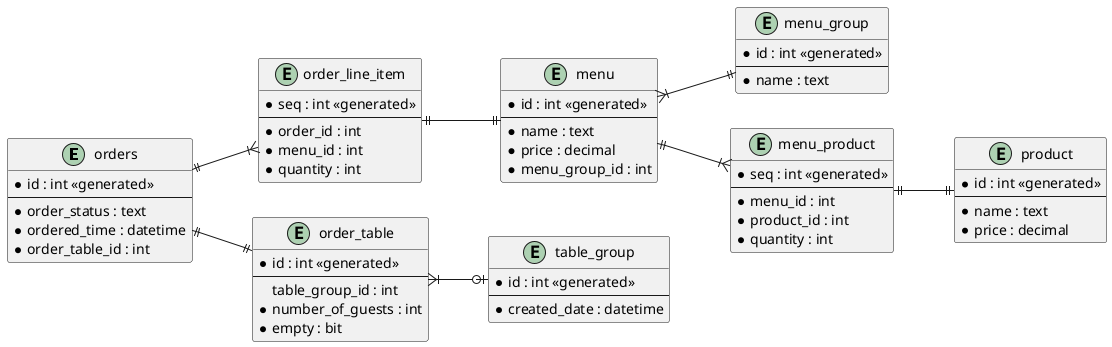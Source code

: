 @startuml

left to right direction

entity orders {
  * id : int <<generated>>
  --
  * order_status : text
  * ordered_time : datetime
  * order_table_id : int
}

entity order_line_item {
  * seq : int <<generated>>
  --
  * order_id : int
  * menu_id : int
  * quantity : int
}

entity menu {
  * id : int <<generated>>
  --
  * name : text
  * price : decimal
  * menu_group_id : int
}

entity menu_group {
  * id : int <<generated>>
  --
  * name : text
}

entity menu_product {
  * seq : int <<generated>>
  --
  * menu_id : int
  * product_id : int
  * quantity : int
}

entity order_table {
  * id : int <<generated>>
  --
  table_group_id : int
  * number_of_guests : int
  * empty : bit
}

entity table_group {
  * id : int <<generated>>
  --
  * created_date : datetime
}

entity product {
  * id : int <<generated>>
  --
  * name : text
  * price : decimal
}

orders ||--|{ order_line_item
order_line_item ||--|| menu
menu }|--|| menu_group
menu ||--|{ menu_product
order_table }|--o| table_group
menu_product ||--|| product
orders ||--|| order_table


@enduml
